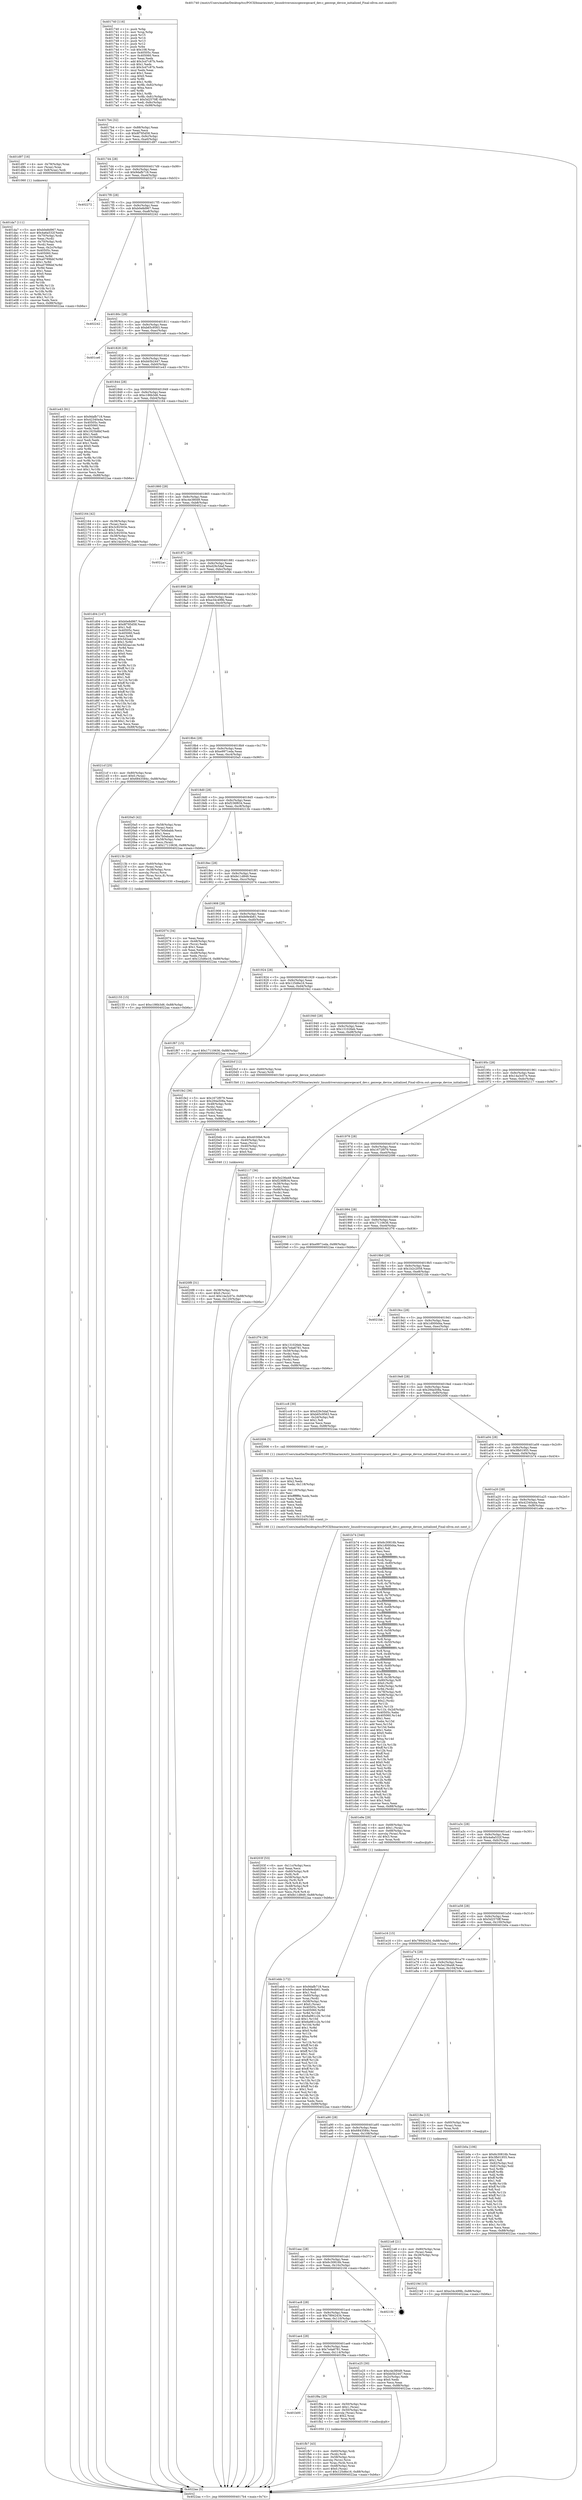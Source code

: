digraph "0x401740" {
  label = "0x401740 (/mnt/c/Users/mathe/Desktop/tcc/POCII/binaries/extr_linuxdriversmiscgenwqecard_dev.c_genwqe_device_initialized_Final-ollvm.out::main(0))"
  labelloc = "t"
  node[shape=record]

  Entry [label="",width=0.3,height=0.3,shape=circle,fillcolor=black,style=filled]
  "0x4017b4" [label="{
     0x4017b4 [32]\l
     | [instrs]\l
     &nbsp;&nbsp;0x4017b4 \<+6\>: mov -0x88(%rbp),%eax\l
     &nbsp;&nbsp;0x4017ba \<+2\>: mov %eax,%ecx\l
     &nbsp;&nbsp;0x4017bc \<+6\>: sub $0x8f785d58,%ecx\l
     &nbsp;&nbsp;0x4017c2 \<+6\>: mov %eax,-0x9c(%rbp)\l
     &nbsp;&nbsp;0x4017c8 \<+6\>: mov %ecx,-0xa0(%rbp)\l
     &nbsp;&nbsp;0x4017ce \<+6\>: je 0000000000401d97 \<main+0x657\>\l
  }"]
  "0x401d97" [label="{
     0x401d97 [16]\l
     | [instrs]\l
     &nbsp;&nbsp;0x401d97 \<+4\>: mov -0x78(%rbp),%rax\l
     &nbsp;&nbsp;0x401d9b \<+3\>: mov (%rax),%rax\l
     &nbsp;&nbsp;0x401d9e \<+4\>: mov 0x8(%rax),%rdi\l
     &nbsp;&nbsp;0x401da2 \<+5\>: call 0000000000401060 \<atoi@plt\>\l
     | [calls]\l
     &nbsp;&nbsp;0x401060 \{1\} (unknown)\l
  }"]
  "0x4017d4" [label="{
     0x4017d4 [28]\l
     | [instrs]\l
     &nbsp;&nbsp;0x4017d4 \<+5\>: jmp 00000000004017d9 \<main+0x99\>\l
     &nbsp;&nbsp;0x4017d9 \<+6\>: mov -0x9c(%rbp),%eax\l
     &nbsp;&nbsp;0x4017df \<+5\>: sub $0x9dafb718,%eax\l
     &nbsp;&nbsp;0x4017e4 \<+6\>: mov %eax,-0xa4(%rbp)\l
     &nbsp;&nbsp;0x4017ea \<+6\>: je 0000000000402272 \<main+0xb32\>\l
  }"]
  Exit [label="",width=0.3,height=0.3,shape=circle,fillcolor=black,style=filled,peripheries=2]
  "0x402272" [label="{
     0x402272\l
  }", style=dashed]
  "0x4017f0" [label="{
     0x4017f0 [28]\l
     | [instrs]\l
     &nbsp;&nbsp;0x4017f0 \<+5\>: jmp 00000000004017f5 \<main+0xb5\>\l
     &nbsp;&nbsp;0x4017f5 \<+6\>: mov -0x9c(%rbp),%eax\l
     &nbsp;&nbsp;0x4017fb \<+5\>: sub $0xb0e8d967,%eax\l
     &nbsp;&nbsp;0x401800 \<+6\>: mov %eax,-0xa8(%rbp)\l
     &nbsp;&nbsp;0x401806 \<+6\>: je 0000000000402242 \<main+0xb02\>\l
  }"]
  "0x40219d" [label="{
     0x40219d [15]\l
     | [instrs]\l
     &nbsp;&nbsp;0x40219d \<+10\>: movl $0xe34c499b,-0x88(%rbp)\l
     &nbsp;&nbsp;0x4021a7 \<+5\>: jmp 00000000004022aa \<main+0xb6a\>\l
  }"]
  "0x402242" [label="{
     0x402242\l
  }", style=dashed]
  "0x40180c" [label="{
     0x40180c [28]\l
     | [instrs]\l
     &nbsp;&nbsp;0x40180c \<+5\>: jmp 0000000000401811 \<main+0xd1\>\l
     &nbsp;&nbsp;0x401811 \<+6\>: mov -0x9c(%rbp),%eax\l
     &nbsp;&nbsp;0x401817 \<+5\>: sub $0xb65c9563,%eax\l
     &nbsp;&nbsp;0x40181c \<+6\>: mov %eax,-0xac(%rbp)\l
     &nbsp;&nbsp;0x401822 \<+6\>: je 0000000000401ce6 \<main+0x5a6\>\l
  }"]
  "0x402155" [label="{
     0x402155 [15]\l
     | [instrs]\l
     &nbsp;&nbsp;0x402155 \<+10\>: movl $0xc186b3d6,-0x88(%rbp)\l
     &nbsp;&nbsp;0x40215f \<+5\>: jmp 00000000004022aa \<main+0xb6a\>\l
  }"]
  "0x401ce6" [label="{
     0x401ce6\l
  }", style=dashed]
  "0x401828" [label="{
     0x401828 [28]\l
     | [instrs]\l
     &nbsp;&nbsp;0x401828 \<+5\>: jmp 000000000040182d \<main+0xed\>\l
     &nbsp;&nbsp;0x40182d \<+6\>: mov -0x9c(%rbp),%eax\l
     &nbsp;&nbsp;0x401833 \<+5\>: sub $0xbb5b2447,%eax\l
     &nbsp;&nbsp;0x401838 \<+6\>: mov %eax,-0xb0(%rbp)\l
     &nbsp;&nbsp;0x40183e \<+6\>: je 0000000000401e43 \<main+0x703\>\l
  }"]
  "0x4020f8" [label="{
     0x4020f8 [31]\l
     | [instrs]\l
     &nbsp;&nbsp;0x4020f8 \<+4\>: mov -0x38(%rbp),%rcx\l
     &nbsp;&nbsp;0x4020fc \<+6\>: movl $0x0,(%rcx)\l
     &nbsp;&nbsp;0x402102 \<+10\>: movl $0x14a3c07e,-0x88(%rbp)\l
     &nbsp;&nbsp;0x40210c \<+6\>: mov %eax,-0x120(%rbp)\l
     &nbsp;&nbsp;0x402112 \<+5\>: jmp 00000000004022aa \<main+0xb6a\>\l
  }"]
  "0x401e43" [label="{
     0x401e43 [91]\l
     | [instrs]\l
     &nbsp;&nbsp;0x401e43 \<+5\>: mov $0x9dafb718,%eax\l
     &nbsp;&nbsp;0x401e48 \<+5\>: mov $0x42340a4a,%ecx\l
     &nbsp;&nbsp;0x401e4d \<+7\>: mov 0x40505c,%edx\l
     &nbsp;&nbsp;0x401e54 \<+7\>: mov 0x405060,%esi\l
     &nbsp;&nbsp;0x401e5b \<+2\>: mov %edx,%edi\l
     &nbsp;&nbsp;0x401e5d \<+6\>: add $0x1925b8bf,%edi\l
     &nbsp;&nbsp;0x401e63 \<+3\>: sub $0x1,%edi\l
     &nbsp;&nbsp;0x401e66 \<+6\>: sub $0x1925b8bf,%edi\l
     &nbsp;&nbsp;0x401e6c \<+3\>: imul %edi,%edx\l
     &nbsp;&nbsp;0x401e6f \<+3\>: and $0x1,%edx\l
     &nbsp;&nbsp;0x401e72 \<+3\>: cmp $0x0,%edx\l
     &nbsp;&nbsp;0x401e75 \<+4\>: sete %r8b\l
     &nbsp;&nbsp;0x401e79 \<+3\>: cmp $0xa,%esi\l
     &nbsp;&nbsp;0x401e7c \<+4\>: setl %r9b\l
     &nbsp;&nbsp;0x401e80 \<+3\>: mov %r8b,%r10b\l
     &nbsp;&nbsp;0x401e83 \<+3\>: and %r9b,%r10b\l
     &nbsp;&nbsp;0x401e86 \<+3\>: xor %r9b,%r8b\l
     &nbsp;&nbsp;0x401e89 \<+3\>: or %r8b,%r10b\l
     &nbsp;&nbsp;0x401e8c \<+4\>: test $0x1,%r10b\l
     &nbsp;&nbsp;0x401e90 \<+3\>: cmovne %ecx,%eax\l
     &nbsp;&nbsp;0x401e93 \<+6\>: mov %eax,-0x88(%rbp)\l
     &nbsp;&nbsp;0x401e99 \<+5\>: jmp 00000000004022aa \<main+0xb6a\>\l
  }"]
  "0x401844" [label="{
     0x401844 [28]\l
     | [instrs]\l
     &nbsp;&nbsp;0x401844 \<+5\>: jmp 0000000000401849 \<main+0x109\>\l
     &nbsp;&nbsp;0x401849 \<+6\>: mov -0x9c(%rbp),%eax\l
     &nbsp;&nbsp;0x40184f \<+5\>: sub $0xc186b3d6,%eax\l
     &nbsp;&nbsp;0x401854 \<+6\>: mov %eax,-0xb4(%rbp)\l
     &nbsp;&nbsp;0x40185a \<+6\>: je 0000000000402164 \<main+0xa24\>\l
  }"]
  "0x4020db" [label="{
     0x4020db [29]\l
     | [instrs]\l
     &nbsp;&nbsp;0x4020db \<+10\>: movabs $0x4030b6,%rdi\l
     &nbsp;&nbsp;0x4020e5 \<+4\>: mov -0x40(%rbp),%rcx\l
     &nbsp;&nbsp;0x4020e9 \<+2\>: mov %eax,(%rcx)\l
     &nbsp;&nbsp;0x4020eb \<+4\>: mov -0x40(%rbp),%rcx\l
     &nbsp;&nbsp;0x4020ef \<+2\>: mov (%rcx),%esi\l
     &nbsp;&nbsp;0x4020f1 \<+2\>: mov $0x0,%al\l
     &nbsp;&nbsp;0x4020f3 \<+5\>: call 0000000000401040 \<printf@plt\>\l
     | [calls]\l
     &nbsp;&nbsp;0x401040 \{1\} (unknown)\l
  }"]
  "0x402164" [label="{
     0x402164 [42]\l
     | [instrs]\l
     &nbsp;&nbsp;0x402164 \<+4\>: mov -0x38(%rbp),%rax\l
     &nbsp;&nbsp;0x402168 \<+2\>: mov (%rax),%ecx\l
     &nbsp;&nbsp;0x40216a \<+6\>: add $0x3c92503e,%ecx\l
     &nbsp;&nbsp;0x402170 \<+3\>: add $0x1,%ecx\l
     &nbsp;&nbsp;0x402173 \<+6\>: sub $0x3c92503e,%ecx\l
     &nbsp;&nbsp;0x402179 \<+4\>: mov -0x38(%rbp),%rax\l
     &nbsp;&nbsp;0x40217d \<+2\>: mov %ecx,(%rax)\l
     &nbsp;&nbsp;0x40217f \<+10\>: movl $0x14a3c07e,-0x88(%rbp)\l
     &nbsp;&nbsp;0x402189 \<+5\>: jmp 00000000004022aa \<main+0xb6a\>\l
  }"]
  "0x401860" [label="{
     0x401860 [28]\l
     | [instrs]\l
     &nbsp;&nbsp;0x401860 \<+5\>: jmp 0000000000401865 \<main+0x125\>\l
     &nbsp;&nbsp;0x401865 \<+6\>: mov -0x9c(%rbp),%eax\l
     &nbsp;&nbsp;0x40186b \<+5\>: sub $0xc4e380d9,%eax\l
     &nbsp;&nbsp;0x401870 \<+6\>: mov %eax,-0xb8(%rbp)\l
     &nbsp;&nbsp;0x401876 \<+6\>: je 00000000004021ac \<main+0xa6c\>\l
  }"]
  "0x40203f" [label="{
     0x40203f [53]\l
     | [instrs]\l
     &nbsp;&nbsp;0x40203f \<+6\>: mov -0x11c(%rbp),%ecx\l
     &nbsp;&nbsp;0x402045 \<+3\>: imul %eax,%ecx\l
     &nbsp;&nbsp;0x402048 \<+4\>: mov -0x60(%rbp),%r8\l
     &nbsp;&nbsp;0x40204c \<+3\>: mov (%r8),%r8\l
     &nbsp;&nbsp;0x40204f \<+4\>: mov -0x58(%rbp),%r9\l
     &nbsp;&nbsp;0x402053 \<+3\>: movslq (%r9),%r9\l
     &nbsp;&nbsp;0x402056 \<+4\>: mov (%r8,%r9,8),%r8\l
     &nbsp;&nbsp;0x40205a \<+4\>: mov -0x48(%rbp),%r9\l
     &nbsp;&nbsp;0x40205e \<+3\>: movslq (%r9),%r9\l
     &nbsp;&nbsp;0x402061 \<+4\>: mov %ecx,(%r8,%r9,4)\l
     &nbsp;&nbsp;0x402065 \<+10\>: movl $0xfe11d849,-0x88(%rbp)\l
     &nbsp;&nbsp;0x40206f \<+5\>: jmp 00000000004022aa \<main+0xb6a\>\l
  }"]
  "0x4021ac" [label="{
     0x4021ac\l
  }", style=dashed]
  "0x40187c" [label="{
     0x40187c [28]\l
     | [instrs]\l
     &nbsp;&nbsp;0x40187c \<+5\>: jmp 0000000000401881 \<main+0x141\>\l
     &nbsp;&nbsp;0x401881 \<+6\>: mov -0x9c(%rbp),%eax\l
     &nbsp;&nbsp;0x401887 \<+5\>: sub $0xd29c5daf,%eax\l
     &nbsp;&nbsp;0x40188c \<+6\>: mov %eax,-0xbc(%rbp)\l
     &nbsp;&nbsp;0x401892 \<+6\>: je 0000000000401d04 \<main+0x5c4\>\l
  }"]
  "0x40200b" [label="{
     0x40200b [52]\l
     | [instrs]\l
     &nbsp;&nbsp;0x40200b \<+2\>: xor %ecx,%ecx\l
     &nbsp;&nbsp;0x40200d \<+5\>: mov $0x2,%edx\l
     &nbsp;&nbsp;0x402012 \<+6\>: mov %edx,-0x118(%rbp)\l
     &nbsp;&nbsp;0x402018 \<+1\>: cltd\l
     &nbsp;&nbsp;0x402019 \<+6\>: mov -0x118(%rbp),%esi\l
     &nbsp;&nbsp;0x40201f \<+2\>: idiv %esi\l
     &nbsp;&nbsp;0x402021 \<+6\>: imul $0xfffffffe,%edx,%edx\l
     &nbsp;&nbsp;0x402027 \<+2\>: mov %ecx,%edi\l
     &nbsp;&nbsp;0x402029 \<+2\>: sub %edx,%edi\l
     &nbsp;&nbsp;0x40202b \<+2\>: mov %ecx,%edx\l
     &nbsp;&nbsp;0x40202d \<+3\>: sub $0x1,%edx\l
     &nbsp;&nbsp;0x402030 \<+2\>: add %edx,%edi\l
     &nbsp;&nbsp;0x402032 \<+2\>: sub %edi,%ecx\l
     &nbsp;&nbsp;0x402034 \<+6\>: mov %ecx,-0x11c(%rbp)\l
     &nbsp;&nbsp;0x40203a \<+5\>: call 0000000000401160 \<next_i\>\l
     | [calls]\l
     &nbsp;&nbsp;0x401160 \{1\} (/mnt/c/Users/mathe/Desktop/tcc/POCII/binaries/extr_linuxdriversmiscgenwqecard_dev.c_genwqe_device_initialized_Final-ollvm.out::next_i)\l
  }"]
  "0x401d04" [label="{
     0x401d04 [147]\l
     | [instrs]\l
     &nbsp;&nbsp;0x401d04 \<+5\>: mov $0xb0e8d967,%eax\l
     &nbsp;&nbsp;0x401d09 \<+5\>: mov $0x8f785d58,%ecx\l
     &nbsp;&nbsp;0x401d0e \<+2\>: mov $0x1,%dl\l
     &nbsp;&nbsp;0x401d10 \<+7\>: mov 0x40505c,%esi\l
     &nbsp;&nbsp;0x401d17 \<+7\>: mov 0x405060,%edi\l
     &nbsp;&nbsp;0x401d1e \<+3\>: mov %esi,%r8d\l
     &nbsp;&nbsp;0x401d21 \<+7\>: add $0x5d2aa1ee,%r8d\l
     &nbsp;&nbsp;0x401d28 \<+4\>: sub $0x1,%r8d\l
     &nbsp;&nbsp;0x401d2c \<+7\>: sub $0x5d2aa1ee,%r8d\l
     &nbsp;&nbsp;0x401d33 \<+4\>: imul %r8d,%esi\l
     &nbsp;&nbsp;0x401d37 \<+3\>: and $0x1,%esi\l
     &nbsp;&nbsp;0x401d3a \<+3\>: cmp $0x0,%esi\l
     &nbsp;&nbsp;0x401d3d \<+4\>: sete %r9b\l
     &nbsp;&nbsp;0x401d41 \<+3\>: cmp $0xa,%edi\l
     &nbsp;&nbsp;0x401d44 \<+4\>: setl %r10b\l
     &nbsp;&nbsp;0x401d48 \<+3\>: mov %r9b,%r11b\l
     &nbsp;&nbsp;0x401d4b \<+4\>: xor $0xff,%r11b\l
     &nbsp;&nbsp;0x401d4f \<+3\>: mov %r10b,%bl\l
     &nbsp;&nbsp;0x401d52 \<+3\>: xor $0xff,%bl\l
     &nbsp;&nbsp;0x401d55 \<+3\>: xor $0x1,%dl\l
     &nbsp;&nbsp;0x401d58 \<+3\>: mov %r11b,%r14b\l
     &nbsp;&nbsp;0x401d5b \<+4\>: and $0xff,%r14b\l
     &nbsp;&nbsp;0x401d5f \<+3\>: and %dl,%r9b\l
     &nbsp;&nbsp;0x401d62 \<+3\>: mov %bl,%r15b\l
     &nbsp;&nbsp;0x401d65 \<+4\>: and $0xff,%r15b\l
     &nbsp;&nbsp;0x401d69 \<+3\>: and %dl,%r10b\l
     &nbsp;&nbsp;0x401d6c \<+3\>: or %r9b,%r14b\l
     &nbsp;&nbsp;0x401d6f \<+3\>: or %r10b,%r15b\l
     &nbsp;&nbsp;0x401d72 \<+3\>: xor %r15b,%r14b\l
     &nbsp;&nbsp;0x401d75 \<+3\>: or %bl,%r11b\l
     &nbsp;&nbsp;0x401d78 \<+4\>: xor $0xff,%r11b\l
     &nbsp;&nbsp;0x401d7c \<+3\>: or $0x1,%dl\l
     &nbsp;&nbsp;0x401d7f \<+3\>: and %dl,%r11b\l
     &nbsp;&nbsp;0x401d82 \<+3\>: or %r11b,%r14b\l
     &nbsp;&nbsp;0x401d85 \<+4\>: test $0x1,%r14b\l
     &nbsp;&nbsp;0x401d89 \<+3\>: cmovne %ecx,%eax\l
     &nbsp;&nbsp;0x401d8c \<+6\>: mov %eax,-0x88(%rbp)\l
     &nbsp;&nbsp;0x401d92 \<+5\>: jmp 00000000004022aa \<main+0xb6a\>\l
  }"]
  "0x401898" [label="{
     0x401898 [28]\l
     | [instrs]\l
     &nbsp;&nbsp;0x401898 \<+5\>: jmp 000000000040189d \<main+0x15d\>\l
     &nbsp;&nbsp;0x40189d \<+6\>: mov -0x9c(%rbp),%eax\l
     &nbsp;&nbsp;0x4018a3 \<+5\>: sub $0xe34c499b,%eax\l
     &nbsp;&nbsp;0x4018a8 \<+6\>: mov %eax,-0xc0(%rbp)\l
     &nbsp;&nbsp;0x4018ae \<+6\>: je 00000000004021cf \<main+0xa8f\>\l
  }"]
  "0x401fb7" [label="{
     0x401fb7 [43]\l
     | [instrs]\l
     &nbsp;&nbsp;0x401fb7 \<+4\>: mov -0x60(%rbp),%rdi\l
     &nbsp;&nbsp;0x401fbb \<+3\>: mov (%rdi),%rdi\l
     &nbsp;&nbsp;0x401fbe \<+4\>: mov -0x58(%rbp),%rcx\l
     &nbsp;&nbsp;0x401fc2 \<+3\>: movslq (%rcx),%rcx\l
     &nbsp;&nbsp;0x401fc5 \<+4\>: mov %rax,(%rdi,%rcx,8)\l
     &nbsp;&nbsp;0x401fc9 \<+4\>: mov -0x48(%rbp),%rax\l
     &nbsp;&nbsp;0x401fcd \<+6\>: movl $0x0,(%rax)\l
     &nbsp;&nbsp;0x401fd3 \<+10\>: movl $0x125d6e16,-0x88(%rbp)\l
     &nbsp;&nbsp;0x401fdd \<+5\>: jmp 00000000004022aa \<main+0xb6a\>\l
  }"]
  "0x4021cf" [label="{
     0x4021cf [25]\l
     | [instrs]\l
     &nbsp;&nbsp;0x4021cf \<+4\>: mov -0x80(%rbp),%rax\l
     &nbsp;&nbsp;0x4021d3 \<+6\>: movl $0x0,(%rax)\l
     &nbsp;&nbsp;0x4021d9 \<+10\>: movl $0x6843584c,-0x88(%rbp)\l
     &nbsp;&nbsp;0x4021e3 \<+5\>: jmp 00000000004022aa \<main+0xb6a\>\l
  }"]
  "0x4018b4" [label="{
     0x4018b4 [28]\l
     | [instrs]\l
     &nbsp;&nbsp;0x4018b4 \<+5\>: jmp 00000000004018b9 \<main+0x179\>\l
     &nbsp;&nbsp;0x4018b9 \<+6\>: mov -0x9c(%rbp),%eax\l
     &nbsp;&nbsp;0x4018bf \<+5\>: sub $0xe9971eda,%eax\l
     &nbsp;&nbsp;0x4018c4 \<+6\>: mov %eax,-0xc4(%rbp)\l
     &nbsp;&nbsp;0x4018ca \<+6\>: je 00000000004020a5 \<main+0x965\>\l
  }"]
  "0x401b00" [label="{
     0x401b00\l
  }", style=dashed]
  "0x4020a5" [label="{
     0x4020a5 [42]\l
     | [instrs]\l
     &nbsp;&nbsp;0x4020a5 \<+4\>: mov -0x58(%rbp),%rax\l
     &nbsp;&nbsp;0x4020a9 \<+2\>: mov (%rax),%ecx\l
     &nbsp;&nbsp;0x4020ab \<+6\>: sub $0x7b0ebabb,%ecx\l
     &nbsp;&nbsp;0x4020b1 \<+3\>: add $0x1,%ecx\l
     &nbsp;&nbsp;0x4020b4 \<+6\>: add $0x7b0ebabb,%ecx\l
     &nbsp;&nbsp;0x4020ba \<+4\>: mov -0x58(%rbp),%rax\l
     &nbsp;&nbsp;0x4020be \<+2\>: mov %ecx,(%rax)\l
     &nbsp;&nbsp;0x4020c0 \<+10\>: movl $0x17110636,-0x88(%rbp)\l
     &nbsp;&nbsp;0x4020ca \<+5\>: jmp 00000000004022aa \<main+0xb6a\>\l
  }"]
  "0x4018d0" [label="{
     0x4018d0 [28]\l
     | [instrs]\l
     &nbsp;&nbsp;0x4018d0 \<+5\>: jmp 00000000004018d5 \<main+0x195\>\l
     &nbsp;&nbsp;0x4018d5 \<+6\>: mov -0x9c(%rbp),%eax\l
     &nbsp;&nbsp;0x4018db \<+5\>: sub $0xf236f834,%eax\l
     &nbsp;&nbsp;0x4018e0 \<+6\>: mov %eax,-0xc8(%rbp)\l
     &nbsp;&nbsp;0x4018e6 \<+6\>: je 000000000040213b \<main+0x9fb\>\l
  }"]
  "0x401f9a" [label="{
     0x401f9a [29]\l
     | [instrs]\l
     &nbsp;&nbsp;0x401f9a \<+4\>: mov -0x50(%rbp),%rax\l
     &nbsp;&nbsp;0x401f9e \<+6\>: movl $0x1,(%rax)\l
     &nbsp;&nbsp;0x401fa4 \<+4\>: mov -0x50(%rbp),%rax\l
     &nbsp;&nbsp;0x401fa8 \<+3\>: movslq (%rax),%rax\l
     &nbsp;&nbsp;0x401fab \<+4\>: shl $0x2,%rax\l
     &nbsp;&nbsp;0x401faf \<+3\>: mov %rax,%rdi\l
     &nbsp;&nbsp;0x401fb2 \<+5\>: call 0000000000401050 \<malloc@plt\>\l
     | [calls]\l
     &nbsp;&nbsp;0x401050 \{1\} (unknown)\l
  }"]
  "0x40213b" [label="{
     0x40213b [26]\l
     | [instrs]\l
     &nbsp;&nbsp;0x40213b \<+4\>: mov -0x60(%rbp),%rax\l
     &nbsp;&nbsp;0x40213f \<+3\>: mov (%rax),%rax\l
     &nbsp;&nbsp;0x402142 \<+4\>: mov -0x38(%rbp),%rcx\l
     &nbsp;&nbsp;0x402146 \<+3\>: movslq (%rcx),%rcx\l
     &nbsp;&nbsp;0x402149 \<+4\>: mov (%rax,%rcx,8),%rax\l
     &nbsp;&nbsp;0x40214d \<+3\>: mov %rax,%rdi\l
     &nbsp;&nbsp;0x402150 \<+5\>: call 0000000000401030 \<free@plt\>\l
     | [calls]\l
     &nbsp;&nbsp;0x401030 \{1\} (unknown)\l
  }"]
  "0x4018ec" [label="{
     0x4018ec [28]\l
     | [instrs]\l
     &nbsp;&nbsp;0x4018ec \<+5\>: jmp 00000000004018f1 \<main+0x1b1\>\l
     &nbsp;&nbsp;0x4018f1 \<+6\>: mov -0x9c(%rbp),%eax\l
     &nbsp;&nbsp;0x4018f7 \<+5\>: sub $0xfe11d849,%eax\l
     &nbsp;&nbsp;0x4018fc \<+6\>: mov %eax,-0xcc(%rbp)\l
     &nbsp;&nbsp;0x401902 \<+6\>: je 0000000000402074 \<main+0x934\>\l
  }"]
  "0x401ebb" [label="{
     0x401ebb [172]\l
     | [instrs]\l
     &nbsp;&nbsp;0x401ebb \<+5\>: mov $0x9dafb718,%ecx\l
     &nbsp;&nbsp;0x401ec0 \<+5\>: mov $0xfe9e4b61,%edx\l
     &nbsp;&nbsp;0x401ec5 \<+3\>: mov $0x1,%sil\l
     &nbsp;&nbsp;0x401ec8 \<+4\>: mov -0x60(%rbp),%rdi\l
     &nbsp;&nbsp;0x401ecc \<+3\>: mov %rax,(%rdi)\l
     &nbsp;&nbsp;0x401ecf \<+4\>: mov -0x58(%rbp),%rax\l
     &nbsp;&nbsp;0x401ed3 \<+6\>: movl $0x0,(%rax)\l
     &nbsp;&nbsp;0x401ed9 \<+8\>: mov 0x40505c,%r8d\l
     &nbsp;&nbsp;0x401ee1 \<+8\>: mov 0x405060,%r9d\l
     &nbsp;&nbsp;0x401ee9 \<+3\>: mov %r8d,%r10d\l
     &nbsp;&nbsp;0x401eec \<+7\>: sub $0x6a981c2b,%r10d\l
     &nbsp;&nbsp;0x401ef3 \<+4\>: sub $0x1,%r10d\l
     &nbsp;&nbsp;0x401ef7 \<+7\>: add $0x6a981c2b,%r10d\l
     &nbsp;&nbsp;0x401efe \<+4\>: imul %r10d,%r8d\l
     &nbsp;&nbsp;0x401f02 \<+4\>: and $0x1,%r8d\l
     &nbsp;&nbsp;0x401f06 \<+4\>: cmp $0x0,%r8d\l
     &nbsp;&nbsp;0x401f0a \<+4\>: sete %r11b\l
     &nbsp;&nbsp;0x401f0e \<+4\>: cmp $0xa,%r9d\l
     &nbsp;&nbsp;0x401f12 \<+3\>: setl %bl\l
     &nbsp;&nbsp;0x401f15 \<+3\>: mov %r11b,%r14b\l
     &nbsp;&nbsp;0x401f18 \<+4\>: xor $0xff,%r14b\l
     &nbsp;&nbsp;0x401f1c \<+3\>: mov %bl,%r15b\l
     &nbsp;&nbsp;0x401f1f \<+4\>: xor $0xff,%r15b\l
     &nbsp;&nbsp;0x401f23 \<+4\>: xor $0x1,%sil\l
     &nbsp;&nbsp;0x401f27 \<+3\>: mov %r14b,%r12b\l
     &nbsp;&nbsp;0x401f2a \<+4\>: and $0xff,%r12b\l
     &nbsp;&nbsp;0x401f2e \<+3\>: and %sil,%r11b\l
     &nbsp;&nbsp;0x401f31 \<+3\>: mov %r15b,%r13b\l
     &nbsp;&nbsp;0x401f34 \<+4\>: and $0xff,%r13b\l
     &nbsp;&nbsp;0x401f38 \<+3\>: and %sil,%bl\l
     &nbsp;&nbsp;0x401f3b \<+3\>: or %r11b,%r12b\l
     &nbsp;&nbsp;0x401f3e \<+3\>: or %bl,%r13b\l
     &nbsp;&nbsp;0x401f41 \<+3\>: xor %r13b,%r12b\l
     &nbsp;&nbsp;0x401f44 \<+3\>: or %r15b,%r14b\l
     &nbsp;&nbsp;0x401f47 \<+4\>: xor $0xff,%r14b\l
     &nbsp;&nbsp;0x401f4b \<+4\>: or $0x1,%sil\l
     &nbsp;&nbsp;0x401f4f \<+3\>: and %sil,%r14b\l
     &nbsp;&nbsp;0x401f52 \<+3\>: or %r14b,%r12b\l
     &nbsp;&nbsp;0x401f55 \<+4\>: test $0x1,%r12b\l
     &nbsp;&nbsp;0x401f59 \<+3\>: cmovne %edx,%ecx\l
     &nbsp;&nbsp;0x401f5c \<+6\>: mov %ecx,-0x88(%rbp)\l
     &nbsp;&nbsp;0x401f62 \<+5\>: jmp 00000000004022aa \<main+0xb6a\>\l
  }"]
  "0x402074" [label="{
     0x402074 [34]\l
     | [instrs]\l
     &nbsp;&nbsp;0x402074 \<+2\>: xor %eax,%eax\l
     &nbsp;&nbsp;0x402076 \<+4\>: mov -0x48(%rbp),%rcx\l
     &nbsp;&nbsp;0x40207a \<+2\>: mov (%rcx),%edx\l
     &nbsp;&nbsp;0x40207c \<+3\>: sub $0x1,%eax\l
     &nbsp;&nbsp;0x40207f \<+2\>: sub %eax,%edx\l
     &nbsp;&nbsp;0x402081 \<+4\>: mov -0x48(%rbp),%rcx\l
     &nbsp;&nbsp;0x402085 \<+2\>: mov %edx,(%rcx)\l
     &nbsp;&nbsp;0x402087 \<+10\>: movl $0x125d6e16,-0x88(%rbp)\l
     &nbsp;&nbsp;0x402091 \<+5\>: jmp 00000000004022aa \<main+0xb6a\>\l
  }"]
  "0x401908" [label="{
     0x401908 [28]\l
     | [instrs]\l
     &nbsp;&nbsp;0x401908 \<+5\>: jmp 000000000040190d \<main+0x1cd\>\l
     &nbsp;&nbsp;0x40190d \<+6\>: mov -0x9c(%rbp),%eax\l
     &nbsp;&nbsp;0x401913 \<+5\>: sub $0xfe9e4b61,%eax\l
     &nbsp;&nbsp;0x401918 \<+6\>: mov %eax,-0xd0(%rbp)\l
     &nbsp;&nbsp;0x40191e \<+6\>: je 0000000000401f67 \<main+0x827\>\l
  }"]
  "0x401ae4" [label="{
     0x401ae4 [28]\l
     | [instrs]\l
     &nbsp;&nbsp;0x401ae4 \<+5\>: jmp 0000000000401ae9 \<main+0x3a9\>\l
     &nbsp;&nbsp;0x401ae9 \<+6\>: mov -0x9c(%rbp),%eax\l
     &nbsp;&nbsp;0x401aef \<+5\>: sub $0x7e4a6781,%eax\l
     &nbsp;&nbsp;0x401af4 \<+6\>: mov %eax,-0x114(%rbp)\l
     &nbsp;&nbsp;0x401afa \<+6\>: je 0000000000401f9a \<main+0x85a\>\l
  }"]
  "0x401f67" [label="{
     0x401f67 [15]\l
     | [instrs]\l
     &nbsp;&nbsp;0x401f67 \<+10\>: movl $0x17110636,-0x88(%rbp)\l
     &nbsp;&nbsp;0x401f71 \<+5\>: jmp 00000000004022aa \<main+0xb6a\>\l
  }"]
  "0x401924" [label="{
     0x401924 [28]\l
     | [instrs]\l
     &nbsp;&nbsp;0x401924 \<+5\>: jmp 0000000000401929 \<main+0x1e9\>\l
     &nbsp;&nbsp;0x401929 \<+6\>: mov -0x9c(%rbp),%eax\l
     &nbsp;&nbsp;0x40192f \<+5\>: sub $0x125d6e16,%eax\l
     &nbsp;&nbsp;0x401934 \<+6\>: mov %eax,-0xd4(%rbp)\l
     &nbsp;&nbsp;0x40193a \<+6\>: je 0000000000401fe2 \<main+0x8a2\>\l
  }"]
  "0x401e25" [label="{
     0x401e25 [30]\l
     | [instrs]\l
     &nbsp;&nbsp;0x401e25 \<+5\>: mov $0xc4e380d9,%eax\l
     &nbsp;&nbsp;0x401e2a \<+5\>: mov $0xbb5b2447,%ecx\l
     &nbsp;&nbsp;0x401e2f \<+3\>: mov -0x2c(%rbp),%edx\l
     &nbsp;&nbsp;0x401e32 \<+3\>: cmp $0x0,%edx\l
     &nbsp;&nbsp;0x401e35 \<+3\>: cmove %ecx,%eax\l
     &nbsp;&nbsp;0x401e38 \<+6\>: mov %eax,-0x88(%rbp)\l
     &nbsp;&nbsp;0x401e3e \<+5\>: jmp 00000000004022aa \<main+0xb6a\>\l
  }"]
  "0x401fe2" [label="{
     0x401fe2 [36]\l
     | [instrs]\l
     &nbsp;&nbsp;0x401fe2 \<+5\>: mov $0x1672f079,%eax\l
     &nbsp;&nbsp;0x401fe7 \<+5\>: mov $0x294a508a,%ecx\l
     &nbsp;&nbsp;0x401fec \<+4\>: mov -0x48(%rbp),%rdx\l
     &nbsp;&nbsp;0x401ff0 \<+2\>: mov (%rdx),%esi\l
     &nbsp;&nbsp;0x401ff2 \<+4\>: mov -0x50(%rbp),%rdx\l
     &nbsp;&nbsp;0x401ff6 \<+2\>: cmp (%rdx),%esi\l
     &nbsp;&nbsp;0x401ff8 \<+3\>: cmovl %ecx,%eax\l
     &nbsp;&nbsp;0x401ffb \<+6\>: mov %eax,-0x88(%rbp)\l
     &nbsp;&nbsp;0x402001 \<+5\>: jmp 00000000004022aa \<main+0xb6a\>\l
  }"]
  "0x401940" [label="{
     0x401940 [28]\l
     | [instrs]\l
     &nbsp;&nbsp;0x401940 \<+5\>: jmp 0000000000401945 \<main+0x205\>\l
     &nbsp;&nbsp;0x401945 \<+6\>: mov -0x9c(%rbp),%eax\l
     &nbsp;&nbsp;0x40194b \<+5\>: sub $0x131026eb,%eax\l
     &nbsp;&nbsp;0x401950 \<+6\>: mov %eax,-0xd8(%rbp)\l
     &nbsp;&nbsp;0x401956 \<+6\>: je 00000000004020cf \<main+0x98f\>\l
  }"]
  "0x401ac8" [label="{
     0x401ac8 [28]\l
     | [instrs]\l
     &nbsp;&nbsp;0x401ac8 \<+5\>: jmp 0000000000401acd \<main+0x38d\>\l
     &nbsp;&nbsp;0x401acd \<+6\>: mov -0x9c(%rbp),%eax\l
     &nbsp;&nbsp;0x401ad3 \<+5\>: sub $0x78942434,%eax\l
     &nbsp;&nbsp;0x401ad8 \<+6\>: mov %eax,-0x110(%rbp)\l
     &nbsp;&nbsp;0x401ade \<+6\>: je 0000000000401e25 \<main+0x6e5\>\l
  }"]
  "0x4020cf" [label="{
     0x4020cf [12]\l
     | [instrs]\l
     &nbsp;&nbsp;0x4020cf \<+4\>: mov -0x60(%rbp),%rax\l
     &nbsp;&nbsp;0x4020d3 \<+3\>: mov (%rax),%rdi\l
     &nbsp;&nbsp;0x4020d6 \<+5\>: call 00000000004015b0 \<genwqe_device_initialized\>\l
     | [calls]\l
     &nbsp;&nbsp;0x4015b0 \{1\} (/mnt/c/Users/mathe/Desktop/tcc/POCII/binaries/extr_linuxdriversmiscgenwqecard_dev.c_genwqe_device_initialized_Final-ollvm.out::genwqe_device_initialized)\l
  }"]
  "0x40195c" [label="{
     0x40195c [28]\l
     | [instrs]\l
     &nbsp;&nbsp;0x40195c \<+5\>: jmp 0000000000401961 \<main+0x221\>\l
     &nbsp;&nbsp;0x401961 \<+6\>: mov -0x9c(%rbp),%eax\l
     &nbsp;&nbsp;0x401967 \<+5\>: sub $0x14a3c07e,%eax\l
     &nbsp;&nbsp;0x40196c \<+6\>: mov %eax,-0xdc(%rbp)\l
     &nbsp;&nbsp;0x401972 \<+6\>: je 0000000000402117 \<main+0x9d7\>\l
  }"]
  "0x4021fd" [label="{
     0x4021fd\l
  }", style=dashed]
  "0x402117" [label="{
     0x402117 [36]\l
     | [instrs]\l
     &nbsp;&nbsp;0x402117 \<+5\>: mov $0x5e236a48,%eax\l
     &nbsp;&nbsp;0x40211c \<+5\>: mov $0xf236f834,%ecx\l
     &nbsp;&nbsp;0x402121 \<+4\>: mov -0x38(%rbp),%rdx\l
     &nbsp;&nbsp;0x402125 \<+2\>: mov (%rdx),%esi\l
     &nbsp;&nbsp;0x402127 \<+4\>: mov -0x68(%rbp),%rdx\l
     &nbsp;&nbsp;0x40212b \<+2\>: cmp (%rdx),%esi\l
     &nbsp;&nbsp;0x40212d \<+3\>: cmovl %ecx,%eax\l
     &nbsp;&nbsp;0x402130 \<+6\>: mov %eax,-0x88(%rbp)\l
     &nbsp;&nbsp;0x402136 \<+5\>: jmp 00000000004022aa \<main+0xb6a\>\l
  }"]
  "0x401978" [label="{
     0x401978 [28]\l
     | [instrs]\l
     &nbsp;&nbsp;0x401978 \<+5\>: jmp 000000000040197d \<main+0x23d\>\l
     &nbsp;&nbsp;0x40197d \<+6\>: mov -0x9c(%rbp),%eax\l
     &nbsp;&nbsp;0x401983 \<+5\>: sub $0x1672f079,%eax\l
     &nbsp;&nbsp;0x401988 \<+6\>: mov %eax,-0xe0(%rbp)\l
     &nbsp;&nbsp;0x40198e \<+6\>: je 0000000000402096 \<main+0x956\>\l
  }"]
  "0x401aac" [label="{
     0x401aac [28]\l
     | [instrs]\l
     &nbsp;&nbsp;0x401aac \<+5\>: jmp 0000000000401ab1 \<main+0x371\>\l
     &nbsp;&nbsp;0x401ab1 \<+6\>: mov -0x9c(%rbp),%eax\l
     &nbsp;&nbsp;0x401ab7 \<+5\>: sub $0x6c30816b,%eax\l
     &nbsp;&nbsp;0x401abc \<+6\>: mov %eax,-0x10c(%rbp)\l
     &nbsp;&nbsp;0x401ac2 \<+6\>: je 00000000004021fd \<main+0xabd\>\l
  }"]
  "0x402096" [label="{
     0x402096 [15]\l
     | [instrs]\l
     &nbsp;&nbsp;0x402096 \<+10\>: movl $0xe9971eda,-0x88(%rbp)\l
     &nbsp;&nbsp;0x4020a0 \<+5\>: jmp 00000000004022aa \<main+0xb6a\>\l
  }"]
  "0x401994" [label="{
     0x401994 [28]\l
     | [instrs]\l
     &nbsp;&nbsp;0x401994 \<+5\>: jmp 0000000000401999 \<main+0x259\>\l
     &nbsp;&nbsp;0x401999 \<+6\>: mov -0x9c(%rbp),%eax\l
     &nbsp;&nbsp;0x40199f \<+5\>: sub $0x17110636,%eax\l
     &nbsp;&nbsp;0x4019a4 \<+6\>: mov %eax,-0xe4(%rbp)\l
     &nbsp;&nbsp;0x4019aa \<+6\>: je 0000000000401f76 \<main+0x836\>\l
  }"]
  "0x4021e8" [label="{
     0x4021e8 [21]\l
     | [instrs]\l
     &nbsp;&nbsp;0x4021e8 \<+4\>: mov -0x80(%rbp),%rax\l
     &nbsp;&nbsp;0x4021ec \<+2\>: mov (%rax),%eax\l
     &nbsp;&nbsp;0x4021ee \<+4\>: lea -0x28(%rbp),%rsp\l
     &nbsp;&nbsp;0x4021f2 \<+1\>: pop %rbx\l
     &nbsp;&nbsp;0x4021f3 \<+2\>: pop %r12\l
     &nbsp;&nbsp;0x4021f5 \<+2\>: pop %r13\l
     &nbsp;&nbsp;0x4021f7 \<+2\>: pop %r14\l
     &nbsp;&nbsp;0x4021f9 \<+2\>: pop %r15\l
     &nbsp;&nbsp;0x4021fb \<+1\>: pop %rbp\l
     &nbsp;&nbsp;0x4021fc \<+1\>: ret\l
  }"]
  "0x401f76" [label="{
     0x401f76 [36]\l
     | [instrs]\l
     &nbsp;&nbsp;0x401f76 \<+5\>: mov $0x131026eb,%eax\l
     &nbsp;&nbsp;0x401f7b \<+5\>: mov $0x7e4a6781,%ecx\l
     &nbsp;&nbsp;0x401f80 \<+4\>: mov -0x58(%rbp),%rdx\l
     &nbsp;&nbsp;0x401f84 \<+2\>: mov (%rdx),%esi\l
     &nbsp;&nbsp;0x401f86 \<+4\>: mov -0x68(%rbp),%rdx\l
     &nbsp;&nbsp;0x401f8a \<+2\>: cmp (%rdx),%esi\l
     &nbsp;&nbsp;0x401f8c \<+3\>: cmovl %ecx,%eax\l
     &nbsp;&nbsp;0x401f8f \<+6\>: mov %eax,-0x88(%rbp)\l
     &nbsp;&nbsp;0x401f95 \<+5\>: jmp 00000000004022aa \<main+0xb6a\>\l
  }"]
  "0x4019b0" [label="{
     0x4019b0 [28]\l
     | [instrs]\l
     &nbsp;&nbsp;0x4019b0 \<+5\>: jmp 00000000004019b5 \<main+0x275\>\l
     &nbsp;&nbsp;0x4019b5 \<+6\>: mov -0x9c(%rbp),%eax\l
     &nbsp;&nbsp;0x4019bb \<+5\>: sub $0x1b2c2058,%eax\l
     &nbsp;&nbsp;0x4019c0 \<+6\>: mov %eax,-0xe8(%rbp)\l
     &nbsp;&nbsp;0x4019c6 \<+6\>: je 00000000004021bb \<main+0xa7b\>\l
  }"]
  "0x401a90" [label="{
     0x401a90 [28]\l
     | [instrs]\l
     &nbsp;&nbsp;0x401a90 \<+5\>: jmp 0000000000401a95 \<main+0x355\>\l
     &nbsp;&nbsp;0x401a95 \<+6\>: mov -0x9c(%rbp),%eax\l
     &nbsp;&nbsp;0x401a9b \<+5\>: sub $0x6843584c,%eax\l
     &nbsp;&nbsp;0x401aa0 \<+6\>: mov %eax,-0x108(%rbp)\l
     &nbsp;&nbsp;0x401aa6 \<+6\>: je 00000000004021e8 \<main+0xaa8\>\l
  }"]
  "0x4021bb" [label="{
     0x4021bb\l
  }", style=dashed]
  "0x4019cc" [label="{
     0x4019cc [28]\l
     | [instrs]\l
     &nbsp;&nbsp;0x4019cc \<+5\>: jmp 00000000004019d1 \<main+0x291\>\l
     &nbsp;&nbsp;0x4019d1 \<+6\>: mov -0x9c(%rbp),%eax\l
     &nbsp;&nbsp;0x4019d7 \<+5\>: sub $0x1d000d4a,%eax\l
     &nbsp;&nbsp;0x4019dc \<+6\>: mov %eax,-0xec(%rbp)\l
     &nbsp;&nbsp;0x4019e2 \<+6\>: je 0000000000401cc8 \<main+0x588\>\l
  }"]
  "0x40218e" [label="{
     0x40218e [15]\l
     | [instrs]\l
     &nbsp;&nbsp;0x40218e \<+4\>: mov -0x60(%rbp),%rax\l
     &nbsp;&nbsp;0x402192 \<+3\>: mov (%rax),%rax\l
     &nbsp;&nbsp;0x402195 \<+3\>: mov %rax,%rdi\l
     &nbsp;&nbsp;0x402198 \<+5\>: call 0000000000401030 \<free@plt\>\l
     | [calls]\l
     &nbsp;&nbsp;0x401030 \{1\} (unknown)\l
  }"]
  "0x401cc8" [label="{
     0x401cc8 [30]\l
     | [instrs]\l
     &nbsp;&nbsp;0x401cc8 \<+5\>: mov $0xd29c5daf,%eax\l
     &nbsp;&nbsp;0x401ccd \<+5\>: mov $0xb65c9563,%ecx\l
     &nbsp;&nbsp;0x401cd2 \<+3\>: mov -0x2d(%rbp),%dl\l
     &nbsp;&nbsp;0x401cd5 \<+3\>: test $0x1,%dl\l
     &nbsp;&nbsp;0x401cd8 \<+3\>: cmovne %ecx,%eax\l
     &nbsp;&nbsp;0x401cdb \<+6\>: mov %eax,-0x88(%rbp)\l
     &nbsp;&nbsp;0x401ce1 \<+5\>: jmp 00000000004022aa \<main+0xb6a\>\l
  }"]
  "0x4019e8" [label="{
     0x4019e8 [28]\l
     | [instrs]\l
     &nbsp;&nbsp;0x4019e8 \<+5\>: jmp 00000000004019ed \<main+0x2ad\>\l
     &nbsp;&nbsp;0x4019ed \<+6\>: mov -0x9c(%rbp),%eax\l
     &nbsp;&nbsp;0x4019f3 \<+5\>: sub $0x294a508a,%eax\l
     &nbsp;&nbsp;0x4019f8 \<+6\>: mov %eax,-0xf0(%rbp)\l
     &nbsp;&nbsp;0x4019fe \<+6\>: je 0000000000402006 \<main+0x8c6\>\l
  }"]
  "0x401da7" [label="{
     0x401da7 [111]\l
     | [instrs]\l
     &nbsp;&nbsp;0x401da7 \<+5\>: mov $0xb0e8d967,%ecx\l
     &nbsp;&nbsp;0x401dac \<+5\>: mov $0x4a6a532f,%edx\l
     &nbsp;&nbsp;0x401db1 \<+4\>: mov -0x70(%rbp),%rdi\l
     &nbsp;&nbsp;0x401db5 \<+2\>: mov %eax,(%rdi)\l
     &nbsp;&nbsp;0x401db7 \<+4\>: mov -0x70(%rbp),%rdi\l
     &nbsp;&nbsp;0x401dbb \<+2\>: mov (%rdi),%eax\l
     &nbsp;&nbsp;0x401dbd \<+3\>: mov %eax,-0x2c(%rbp)\l
     &nbsp;&nbsp;0x401dc0 \<+7\>: mov 0x40505c,%eax\l
     &nbsp;&nbsp;0x401dc7 \<+7\>: mov 0x405060,%esi\l
     &nbsp;&nbsp;0x401dce \<+3\>: mov %eax,%r8d\l
     &nbsp;&nbsp;0x401dd1 \<+7\>: add $0xa0789bbf,%r8d\l
     &nbsp;&nbsp;0x401dd8 \<+4\>: sub $0x1,%r8d\l
     &nbsp;&nbsp;0x401ddc \<+7\>: sub $0xa0789bbf,%r8d\l
     &nbsp;&nbsp;0x401de3 \<+4\>: imul %r8d,%eax\l
     &nbsp;&nbsp;0x401de7 \<+3\>: and $0x1,%eax\l
     &nbsp;&nbsp;0x401dea \<+3\>: cmp $0x0,%eax\l
     &nbsp;&nbsp;0x401ded \<+4\>: sete %r9b\l
     &nbsp;&nbsp;0x401df1 \<+3\>: cmp $0xa,%esi\l
     &nbsp;&nbsp;0x401df4 \<+4\>: setl %r10b\l
     &nbsp;&nbsp;0x401df8 \<+3\>: mov %r9b,%r11b\l
     &nbsp;&nbsp;0x401dfb \<+3\>: and %r10b,%r11b\l
     &nbsp;&nbsp;0x401dfe \<+3\>: xor %r10b,%r9b\l
     &nbsp;&nbsp;0x401e01 \<+3\>: or %r9b,%r11b\l
     &nbsp;&nbsp;0x401e04 \<+4\>: test $0x1,%r11b\l
     &nbsp;&nbsp;0x401e08 \<+3\>: cmovne %edx,%ecx\l
     &nbsp;&nbsp;0x401e0b \<+6\>: mov %ecx,-0x88(%rbp)\l
     &nbsp;&nbsp;0x401e11 \<+5\>: jmp 00000000004022aa \<main+0xb6a\>\l
  }"]
  "0x402006" [label="{
     0x402006 [5]\l
     | [instrs]\l
     &nbsp;&nbsp;0x402006 \<+5\>: call 0000000000401160 \<next_i\>\l
     | [calls]\l
     &nbsp;&nbsp;0x401160 \{1\} (/mnt/c/Users/mathe/Desktop/tcc/POCII/binaries/extr_linuxdriversmiscgenwqecard_dev.c_genwqe_device_initialized_Final-ollvm.out::next_i)\l
  }"]
  "0x401a04" [label="{
     0x401a04 [28]\l
     | [instrs]\l
     &nbsp;&nbsp;0x401a04 \<+5\>: jmp 0000000000401a09 \<main+0x2c9\>\l
     &nbsp;&nbsp;0x401a09 \<+6\>: mov -0x9c(%rbp),%eax\l
     &nbsp;&nbsp;0x401a0f \<+5\>: sub $0x3fb01955,%eax\l
     &nbsp;&nbsp;0x401a14 \<+6\>: mov %eax,-0xf4(%rbp)\l
     &nbsp;&nbsp;0x401a1a \<+6\>: je 0000000000401b74 \<main+0x434\>\l
  }"]
  "0x401740" [label="{
     0x401740 [116]\l
     | [instrs]\l
     &nbsp;&nbsp;0x401740 \<+1\>: push %rbp\l
     &nbsp;&nbsp;0x401741 \<+3\>: mov %rsp,%rbp\l
     &nbsp;&nbsp;0x401744 \<+2\>: push %r15\l
     &nbsp;&nbsp;0x401746 \<+2\>: push %r14\l
     &nbsp;&nbsp;0x401748 \<+2\>: push %r13\l
     &nbsp;&nbsp;0x40174a \<+2\>: push %r12\l
     &nbsp;&nbsp;0x40174c \<+1\>: push %rbx\l
     &nbsp;&nbsp;0x40174d \<+7\>: sub $0x108,%rsp\l
     &nbsp;&nbsp;0x401754 \<+7\>: mov 0x40505c,%eax\l
     &nbsp;&nbsp;0x40175b \<+7\>: mov 0x405060,%ecx\l
     &nbsp;&nbsp;0x401762 \<+2\>: mov %eax,%edx\l
     &nbsp;&nbsp;0x401764 \<+6\>: add $0x3cd7c87b,%edx\l
     &nbsp;&nbsp;0x40176a \<+3\>: sub $0x1,%edx\l
     &nbsp;&nbsp;0x40176d \<+6\>: sub $0x3cd7c87b,%edx\l
     &nbsp;&nbsp;0x401773 \<+3\>: imul %edx,%eax\l
     &nbsp;&nbsp;0x401776 \<+3\>: and $0x1,%eax\l
     &nbsp;&nbsp;0x401779 \<+3\>: cmp $0x0,%eax\l
     &nbsp;&nbsp;0x40177c \<+4\>: sete %r8b\l
     &nbsp;&nbsp;0x401780 \<+4\>: and $0x1,%r8b\l
     &nbsp;&nbsp;0x401784 \<+7\>: mov %r8b,-0x82(%rbp)\l
     &nbsp;&nbsp;0x40178b \<+3\>: cmp $0xa,%ecx\l
     &nbsp;&nbsp;0x40178e \<+4\>: setl %r8b\l
     &nbsp;&nbsp;0x401792 \<+4\>: and $0x1,%r8b\l
     &nbsp;&nbsp;0x401796 \<+7\>: mov %r8b,-0x81(%rbp)\l
     &nbsp;&nbsp;0x40179d \<+10\>: movl $0x5d2570ff,-0x88(%rbp)\l
     &nbsp;&nbsp;0x4017a7 \<+6\>: mov %edi,-0x8c(%rbp)\l
     &nbsp;&nbsp;0x4017ad \<+7\>: mov %rsi,-0x98(%rbp)\l
  }"]
  "0x401b74" [label="{
     0x401b74 [340]\l
     | [instrs]\l
     &nbsp;&nbsp;0x401b74 \<+5\>: mov $0x6c30816b,%eax\l
     &nbsp;&nbsp;0x401b79 \<+5\>: mov $0x1d000d4a,%ecx\l
     &nbsp;&nbsp;0x401b7e \<+2\>: mov $0x1,%dl\l
     &nbsp;&nbsp;0x401b80 \<+2\>: xor %esi,%esi\l
     &nbsp;&nbsp;0x401b82 \<+3\>: mov %rsp,%rdi\l
     &nbsp;&nbsp;0x401b85 \<+4\>: add $0xfffffffffffffff0,%rdi\l
     &nbsp;&nbsp;0x401b89 \<+3\>: mov %rdi,%rsp\l
     &nbsp;&nbsp;0x401b8c \<+4\>: mov %rdi,-0x80(%rbp)\l
     &nbsp;&nbsp;0x401b90 \<+3\>: mov %rsp,%rdi\l
     &nbsp;&nbsp;0x401b93 \<+4\>: add $0xfffffffffffffff0,%rdi\l
     &nbsp;&nbsp;0x401b97 \<+3\>: mov %rdi,%rsp\l
     &nbsp;&nbsp;0x401b9a \<+3\>: mov %rsp,%r8\l
     &nbsp;&nbsp;0x401b9d \<+4\>: add $0xfffffffffffffff0,%r8\l
     &nbsp;&nbsp;0x401ba1 \<+3\>: mov %r8,%rsp\l
     &nbsp;&nbsp;0x401ba4 \<+4\>: mov %r8,-0x78(%rbp)\l
     &nbsp;&nbsp;0x401ba8 \<+3\>: mov %rsp,%r8\l
     &nbsp;&nbsp;0x401bab \<+4\>: add $0xfffffffffffffff0,%r8\l
     &nbsp;&nbsp;0x401baf \<+3\>: mov %r8,%rsp\l
     &nbsp;&nbsp;0x401bb2 \<+4\>: mov %r8,-0x70(%rbp)\l
     &nbsp;&nbsp;0x401bb6 \<+3\>: mov %rsp,%r8\l
     &nbsp;&nbsp;0x401bb9 \<+4\>: add $0xfffffffffffffff0,%r8\l
     &nbsp;&nbsp;0x401bbd \<+3\>: mov %r8,%rsp\l
     &nbsp;&nbsp;0x401bc0 \<+4\>: mov %r8,-0x68(%rbp)\l
     &nbsp;&nbsp;0x401bc4 \<+3\>: mov %rsp,%r8\l
     &nbsp;&nbsp;0x401bc7 \<+4\>: add $0xfffffffffffffff0,%r8\l
     &nbsp;&nbsp;0x401bcb \<+3\>: mov %r8,%rsp\l
     &nbsp;&nbsp;0x401bce \<+4\>: mov %r8,-0x60(%rbp)\l
     &nbsp;&nbsp;0x401bd2 \<+3\>: mov %rsp,%r8\l
     &nbsp;&nbsp;0x401bd5 \<+4\>: add $0xfffffffffffffff0,%r8\l
     &nbsp;&nbsp;0x401bd9 \<+3\>: mov %r8,%rsp\l
     &nbsp;&nbsp;0x401bdc \<+4\>: mov %r8,-0x58(%rbp)\l
     &nbsp;&nbsp;0x401be0 \<+3\>: mov %rsp,%r8\l
     &nbsp;&nbsp;0x401be3 \<+4\>: add $0xfffffffffffffff0,%r8\l
     &nbsp;&nbsp;0x401be7 \<+3\>: mov %r8,%rsp\l
     &nbsp;&nbsp;0x401bea \<+4\>: mov %r8,-0x50(%rbp)\l
     &nbsp;&nbsp;0x401bee \<+3\>: mov %rsp,%r8\l
     &nbsp;&nbsp;0x401bf1 \<+4\>: add $0xfffffffffffffff0,%r8\l
     &nbsp;&nbsp;0x401bf5 \<+3\>: mov %r8,%rsp\l
     &nbsp;&nbsp;0x401bf8 \<+4\>: mov %r8,-0x48(%rbp)\l
     &nbsp;&nbsp;0x401bfc \<+3\>: mov %rsp,%r8\l
     &nbsp;&nbsp;0x401bff \<+4\>: add $0xfffffffffffffff0,%r8\l
     &nbsp;&nbsp;0x401c03 \<+3\>: mov %r8,%rsp\l
     &nbsp;&nbsp;0x401c06 \<+4\>: mov %r8,-0x40(%rbp)\l
     &nbsp;&nbsp;0x401c0a \<+3\>: mov %rsp,%r8\l
     &nbsp;&nbsp;0x401c0d \<+4\>: add $0xfffffffffffffff0,%r8\l
     &nbsp;&nbsp;0x401c11 \<+3\>: mov %r8,%rsp\l
     &nbsp;&nbsp;0x401c14 \<+4\>: mov %r8,-0x38(%rbp)\l
     &nbsp;&nbsp;0x401c18 \<+4\>: mov -0x80(%rbp),%r8\l
     &nbsp;&nbsp;0x401c1c \<+7\>: movl $0x0,(%r8)\l
     &nbsp;&nbsp;0x401c23 \<+7\>: mov -0x8c(%rbp),%r9d\l
     &nbsp;&nbsp;0x401c2a \<+3\>: mov %r9d,(%rdi)\l
     &nbsp;&nbsp;0x401c2d \<+4\>: mov -0x78(%rbp),%r8\l
     &nbsp;&nbsp;0x401c31 \<+7\>: mov -0x98(%rbp),%r10\l
     &nbsp;&nbsp;0x401c38 \<+3\>: mov %r10,(%r8)\l
     &nbsp;&nbsp;0x401c3b \<+3\>: cmpl $0x2,(%rdi)\l
     &nbsp;&nbsp;0x401c3e \<+4\>: setne %r11b\l
     &nbsp;&nbsp;0x401c42 \<+4\>: and $0x1,%r11b\l
     &nbsp;&nbsp;0x401c46 \<+4\>: mov %r11b,-0x2d(%rbp)\l
     &nbsp;&nbsp;0x401c4a \<+7\>: mov 0x40505c,%ebx\l
     &nbsp;&nbsp;0x401c51 \<+8\>: mov 0x405060,%r14d\l
     &nbsp;&nbsp;0x401c59 \<+3\>: sub $0x1,%esi\l
     &nbsp;&nbsp;0x401c5c \<+3\>: mov %ebx,%r15d\l
     &nbsp;&nbsp;0x401c5f \<+3\>: add %esi,%r15d\l
     &nbsp;&nbsp;0x401c62 \<+4\>: imul %r15d,%ebx\l
     &nbsp;&nbsp;0x401c66 \<+3\>: and $0x1,%ebx\l
     &nbsp;&nbsp;0x401c69 \<+3\>: cmp $0x0,%ebx\l
     &nbsp;&nbsp;0x401c6c \<+4\>: sete %r11b\l
     &nbsp;&nbsp;0x401c70 \<+4\>: cmp $0xa,%r14d\l
     &nbsp;&nbsp;0x401c74 \<+4\>: setl %r12b\l
     &nbsp;&nbsp;0x401c78 \<+3\>: mov %r11b,%r13b\l
     &nbsp;&nbsp;0x401c7b \<+4\>: xor $0xff,%r13b\l
     &nbsp;&nbsp;0x401c7f \<+3\>: mov %r12b,%sil\l
     &nbsp;&nbsp;0x401c82 \<+4\>: xor $0xff,%sil\l
     &nbsp;&nbsp;0x401c86 \<+3\>: xor $0x0,%dl\l
     &nbsp;&nbsp;0x401c89 \<+3\>: mov %r13b,%dil\l
     &nbsp;&nbsp;0x401c8c \<+4\>: and $0x0,%dil\l
     &nbsp;&nbsp;0x401c90 \<+3\>: and %dl,%r11b\l
     &nbsp;&nbsp;0x401c93 \<+3\>: mov %sil,%r8b\l
     &nbsp;&nbsp;0x401c96 \<+4\>: and $0x0,%r8b\l
     &nbsp;&nbsp;0x401c9a \<+3\>: and %dl,%r12b\l
     &nbsp;&nbsp;0x401c9d \<+3\>: or %r11b,%dil\l
     &nbsp;&nbsp;0x401ca0 \<+3\>: or %r12b,%r8b\l
     &nbsp;&nbsp;0x401ca3 \<+3\>: xor %r8b,%dil\l
     &nbsp;&nbsp;0x401ca6 \<+3\>: or %sil,%r13b\l
     &nbsp;&nbsp;0x401ca9 \<+4\>: xor $0xff,%r13b\l
     &nbsp;&nbsp;0x401cad \<+3\>: or $0x0,%dl\l
     &nbsp;&nbsp;0x401cb0 \<+3\>: and %dl,%r13b\l
     &nbsp;&nbsp;0x401cb3 \<+3\>: or %r13b,%dil\l
     &nbsp;&nbsp;0x401cb6 \<+4\>: test $0x1,%dil\l
     &nbsp;&nbsp;0x401cba \<+3\>: cmovne %ecx,%eax\l
     &nbsp;&nbsp;0x401cbd \<+6\>: mov %eax,-0x88(%rbp)\l
     &nbsp;&nbsp;0x401cc3 \<+5\>: jmp 00000000004022aa \<main+0xb6a\>\l
  }"]
  "0x401a20" [label="{
     0x401a20 [28]\l
     | [instrs]\l
     &nbsp;&nbsp;0x401a20 \<+5\>: jmp 0000000000401a25 \<main+0x2e5\>\l
     &nbsp;&nbsp;0x401a25 \<+6\>: mov -0x9c(%rbp),%eax\l
     &nbsp;&nbsp;0x401a2b \<+5\>: sub $0x42340a4a,%eax\l
     &nbsp;&nbsp;0x401a30 \<+6\>: mov %eax,-0xf8(%rbp)\l
     &nbsp;&nbsp;0x401a36 \<+6\>: je 0000000000401e9e \<main+0x75e\>\l
  }"]
  "0x4022aa" [label="{
     0x4022aa [5]\l
     | [instrs]\l
     &nbsp;&nbsp;0x4022aa \<+5\>: jmp 00000000004017b4 \<main+0x74\>\l
  }"]
  "0x401e9e" [label="{
     0x401e9e [29]\l
     | [instrs]\l
     &nbsp;&nbsp;0x401e9e \<+4\>: mov -0x68(%rbp),%rax\l
     &nbsp;&nbsp;0x401ea2 \<+6\>: movl $0x1,(%rax)\l
     &nbsp;&nbsp;0x401ea8 \<+4\>: mov -0x68(%rbp),%rax\l
     &nbsp;&nbsp;0x401eac \<+3\>: movslq (%rax),%rax\l
     &nbsp;&nbsp;0x401eaf \<+4\>: shl $0x3,%rax\l
     &nbsp;&nbsp;0x401eb3 \<+3\>: mov %rax,%rdi\l
     &nbsp;&nbsp;0x401eb6 \<+5\>: call 0000000000401050 \<malloc@plt\>\l
     | [calls]\l
     &nbsp;&nbsp;0x401050 \{1\} (unknown)\l
  }"]
  "0x401a3c" [label="{
     0x401a3c [28]\l
     | [instrs]\l
     &nbsp;&nbsp;0x401a3c \<+5\>: jmp 0000000000401a41 \<main+0x301\>\l
     &nbsp;&nbsp;0x401a41 \<+6\>: mov -0x9c(%rbp),%eax\l
     &nbsp;&nbsp;0x401a47 \<+5\>: sub $0x4a6a532f,%eax\l
     &nbsp;&nbsp;0x401a4c \<+6\>: mov %eax,-0xfc(%rbp)\l
     &nbsp;&nbsp;0x401a52 \<+6\>: je 0000000000401e16 \<main+0x6d6\>\l
  }"]
  "0x401a74" [label="{
     0x401a74 [28]\l
     | [instrs]\l
     &nbsp;&nbsp;0x401a74 \<+5\>: jmp 0000000000401a79 \<main+0x339\>\l
     &nbsp;&nbsp;0x401a79 \<+6\>: mov -0x9c(%rbp),%eax\l
     &nbsp;&nbsp;0x401a7f \<+5\>: sub $0x5e236a48,%eax\l
     &nbsp;&nbsp;0x401a84 \<+6\>: mov %eax,-0x104(%rbp)\l
     &nbsp;&nbsp;0x401a8a \<+6\>: je 000000000040218e \<main+0xa4e\>\l
  }"]
  "0x401e16" [label="{
     0x401e16 [15]\l
     | [instrs]\l
     &nbsp;&nbsp;0x401e16 \<+10\>: movl $0x78942434,-0x88(%rbp)\l
     &nbsp;&nbsp;0x401e20 \<+5\>: jmp 00000000004022aa \<main+0xb6a\>\l
  }"]
  "0x401a58" [label="{
     0x401a58 [28]\l
     | [instrs]\l
     &nbsp;&nbsp;0x401a58 \<+5\>: jmp 0000000000401a5d \<main+0x31d\>\l
     &nbsp;&nbsp;0x401a5d \<+6\>: mov -0x9c(%rbp),%eax\l
     &nbsp;&nbsp;0x401a63 \<+5\>: sub $0x5d2570ff,%eax\l
     &nbsp;&nbsp;0x401a68 \<+6\>: mov %eax,-0x100(%rbp)\l
     &nbsp;&nbsp;0x401a6e \<+6\>: je 0000000000401b0a \<main+0x3ca\>\l
  }"]
  "0x401b0a" [label="{
     0x401b0a [106]\l
     | [instrs]\l
     &nbsp;&nbsp;0x401b0a \<+5\>: mov $0x6c30816b,%eax\l
     &nbsp;&nbsp;0x401b0f \<+5\>: mov $0x3fb01955,%ecx\l
     &nbsp;&nbsp;0x401b14 \<+2\>: mov $0x1,%dl\l
     &nbsp;&nbsp;0x401b16 \<+7\>: mov -0x82(%rbp),%sil\l
     &nbsp;&nbsp;0x401b1d \<+7\>: mov -0x81(%rbp),%dil\l
     &nbsp;&nbsp;0x401b24 \<+3\>: mov %sil,%r8b\l
     &nbsp;&nbsp;0x401b27 \<+4\>: xor $0xff,%r8b\l
     &nbsp;&nbsp;0x401b2b \<+3\>: mov %dil,%r9b\l
     &nbsp;&nbsp;0x401b2e \<+4\>: xor $0xff,%r9b\l
     &nbsp;&nbsp;0x401b32 \<+3\>: xor $0x1,%dl\l
     &nbsp;&nbsp;0x401b35 \<+3\>: mov %r8b,%r10b\l
     &nbsp;&nbsp;0x401b38 \<+4\>: and $0xff,%r10b\l
     &nbsp;&nbsp;0x401b3c \<+3\>: and %dl,%sil\l
     &nbsp;&nbsp;0x401b3f \<+3\>: mov %r9b,%r11b\l
     &nbsp;&nbsp;0x401b42 \<+4\>: and $0xff,%r11b\l
     &nbsp;&nbsp;0x401b46 \<+3\>: and %dl,%dil\l
     &nbsp;&nbsp;0x401b49 \<+3\>: or %sil,%r10b\l
     &nbsp;&nbsp;0x401b4c \<+3\>: or %dil,%r11b\l
     &nbsp;&nbsp;0x401b4f \<+3\>: xor %r11b,%r10b\l
     &nbsp;&nbsp;0x401b52 \<+3\>: or %r9b,%r8b\l
     &nbsp;&nbsp;0x401b55 \<+4\>: xor $0xff,%r8b\l
     &nbsp;&nbsp;0x401b59 \<+3\>: or $0x1,%dl\l
     &nbsp;&nbsp;0x401b5c \<+3\>: and %dl,%r8b\l
     &nbsp;&nbsp;0x401b5f \<+3\>: or %r8b,%r10b\l
     &nbsp;&nbsp;0x401b62 \<+4\>: test $0x1,%r10b\l
     &nbsp;&nbsp;0x401b66 \<+3\>: cmovne %ecx,%eax\l
     &nbsp;&nbsp;0x401b69 \<+6\>: mov %eax,-0x88(%rbp)\l
     &nbsp;&nbsp;0x401b6f \<+5\>: jmp 00000000004022aa \<main+0xb6a\>\l
  }"]
  Entry -> "0x401740" [label=" 1"]
  "0x4017b4" -> "0x401d97" [label=" 1"]
  "0x4017b4" -> "0x4017d4" [label=" 26"]
  "0x4021e8" -> Exit [label=" 1"]
  "0x4017d4" -> "0x402272" [label=" 0"]
  "0x4017d4" -> "0x4017f0" [label=" 26"]
  "0x4021cf" -> "0x4022aa" [label=" 1"]
  "0x4017f0" -> "0x402242" [label=" 0"]
  "0x4017f0" -> "0x40180c" [label=" 26"]
  "0x40219d" -> "0x4022aa" [label=" 1"]
  "0x40180c" -> "0x401ce6" [label=" 0"]
  "0x40180c" -> "0x401828" [label=" 26"]
  "0x40218e" -> "0x40219d" [label=" 1"]
  "0x401828" -> "0x401e43" [label=" 1"]
  "0x401828" -> "0x401844" [label=" 25"]
  "0x402164" -> "0x4022aa" [label=" 1"]
  "0x401844" -> "0x402164" [label=" 1"]
  "0x401844" -> "0x401860" [label=" 24"]
  "0x402155" -> "0x4022aa" [label=" 1"]
  "0x401860" -> "0x4021ac" [label=" 0"]
  "0x401860" -> "0x40187c" [label=" 24"]
  "0x40213b" -> "0x402155" [label=" 1"]
  "0x40187c" -> "0x401d04" [label=" 1"]
  "0x40187c" -> "0x401898" [label=" 23"]
  "0x402117" -> "0x4022aa" [label=" 2"]
  "0x401898" -> "0x4021cf" [label=" 1"]
  "0x401898" -> "0x4018b4" [label=" 22"]
  "0x4020f8" -> "0x4022aa" [label=" 1"]
  "0x4018b4" -> "0x4020a5" [label=" 1"]
  "0x4018b4" -> "0x4018d0" [label=" 21"]
  "0x4020db" -> "0x4020f8" [label=" 1"]
  "0x4018d0" -> "0x40213b" [label=" 1"]
  "0x4018d0" -> "0x4018ec" [label=" 20"]
  "0x4020cf" -> "0x4020db" [label=" 1"]
  "0x4018ec" -> "0x402074" [label=" 1"]
  "0x4018ec" -> "0x401908" [label=" 19"]
  "0x402096" -> "0x4022aa" [label=" 1"]
  "0x401908" -> "0x401f67" [label=" 1"]
  "0x401908" -> "0x401924" [label=" 18"]
  "0x402074" -> "0x4022aa" [label=" 1"]
  "0x401924" -> "0x401fe2" [label=" 2"]
  "0x401924" -> "0x401940" [label=" 16"]
  "0x40203f" -> "0x4022aa" [label=" 1"]
  "0x401940" -> "0x4020cf" [label=" 1"]
  "0x401940" -> "0x40195c" [label=" 15"]
  "0x402006" -> "0x40200b" [label=" 1"]
  "0x40195c" -> "0x402117" [label=" 2"]
  "0x40195c" -> "0x401978" [label=" 13"]
  "0x401fe2" -> "0x4022aa" [label=" 2"]
  "0x401978" -> "0x402096" [label=" 1"]
  "0x401978" -> "0x401994" [label=" 12"]
  "0x401f9a" -> "0x401fb7" [label=" 1"]
  "0x401994" -> "0x401f76" [label=" 2"]
  "0x401994" -> "0x4019b0" [label=" 10"]
  "0x401ae4" -> "0x401b00" [label=" 0"]
  "0x4019b0" -> "0x4021bb" [label=" 0"]
  "0x4019b0" -> "0x4019cc" [label=" 10"]
  "0x4020a5" -> "0x4022aa" [label=" 1"]
  "0x4019cc" -> "0x401cc8" [label=" 1"]
  "0x4019cc" -> "0x4019e8" [label=" 9"]
  "0x401f76" -> "0x4022aa" [label=" 2"]
  "0x4019e8" -> "0x402006" [label=" 1"]
  "0x4019e8" -> "0x401a04" [label=" 8"]
  "0x401ebb" -> "0x4022aa" [label=" 1"]
  "0x401a04" -> "0x401b74" [label=" 1"]
  "0x401a04" -> "0x401a20" [label=" 7"]
  "0x401e43" -> "0x4022aa" [label=" 1"]
  "0x401a20" -> "0x401e9e" [label=" 1"]
  "0x401a20" -> "0x401a3c" [label=" 6"]
  "0x401e25" -> "0x4022aa" [label=" 1"]
  "0x401a3c" -> "0x401e16" [label=" 1"]
  "0x401a3c" -> "0x401a58" [label=" 5"]
  "0x401ac8" -> "0x401ae4" [label=" 1"]
  "0x401a58" -> "0x401b0a" [label=" 1"]
  "0x401a58" -> "0x401a74" [label=" 4"]
  "0x401b0a" -> "0x4022aa" [label=" 1"]
  "0x401740" -> "0x4017b4" [label=" 1"]
  "0x4022aa" -> "0x4017b4" [label=" 26"]
  "0x401e9e" -> "0x401ebb" [label=" 1"]
  "0x401b74" -> "0x4022aa" [label=" 1"]
  "0x401cc8" -> "0x4022aa" [label=" 1"]
  "0x401d04" -> "0x4022aa" [label=" 1"]
  "0x401d97" -> "0x401da7" [label=" 1"]
  "0x401da7" -> "0x4022aa" [label=" 1"]
  "0x401e16" -> "0x4022aa" [label=" 1"]
  "0x401f67" -> "0x4022aa" [label=" 1"]
  "0x401a74" -> "0x40218e" [label=" 1"]
  "0x401a74" -> "0x401a90" [label=" 3"]
  "0x401ae4" -> "0x401f9a" [label=" 1"]
  "0x401a90" -> "0x4021e8" [label=" 1"]
  "0x401a90" -> "0x401aac" [label=" 2"]
  "0x401fb7" -> "0x4022aa" [label=" 1"]
  "0x401aac" -> "0x4021fd" [label=" 0"]
  "0x401aac" -> "0x401ac8" [label=" 2"]
  "0x40200b" -> "0x40203f" [label=" 1"]
  "0x401ac8" -> "0x401e25" [label=" 1"]
}
